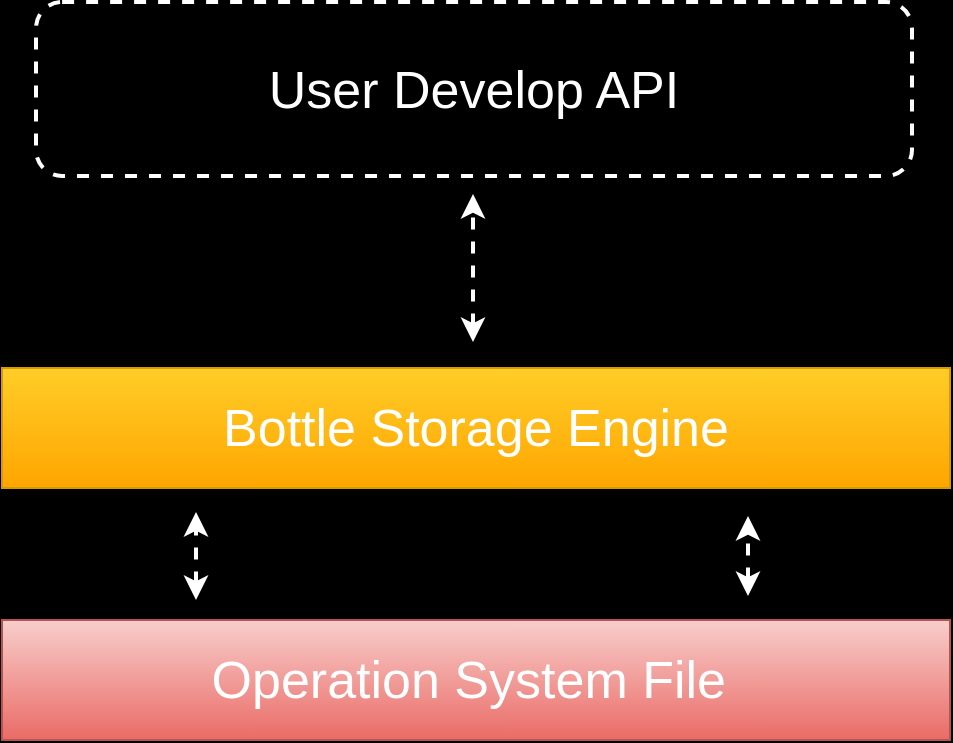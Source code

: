 <mxfile version="16.6.1" type="github">
  <diagram id="8koeKg_7keTGwWJPBMp-" name="第 1 页">
    <mxGraphModel dx="1190" dy="797" grid="0" gridSize="10" guides="1" tooltips="1" connect="1" arrows="1" fold="1" page="1" pageScale="1" pageWidth="1169" pageHeight="1654" background="#000000" math="0" shadow="0">
      <root>
        <mxCell id="0" />
        <mxCell id="1" parent="0" />
        <mxCell id="xl_379gmcrAtbpDHnS2o-5" value="" style="group" parent="1" vertex="1" connectable="0">
          <mxGeometry x="272" y="356" width="474" height="186" as="geometry" />
        </mxCell>
        <mxCell id="xl_379gmcrAtbpDHnS2o-1" value="&lt;font style=&quot;font-size: 26px&quot; color=&quot;#ffffff&quot;&gt;Bottle Storage Engine&lt;/font&gt;" style="rounded=0;whiteSpace=wrap;html=1;fillColor=#ffcd28;gradientColor=#ffa500;strokeColor=#d79b00;" parent="xl_379gmcrAtbpDHnS2o-5" vertex="1">
          <mxGeometry width="474" height="60" as="geometry" />
        </mxCell>
        <mxCell id="xl_379gmcrAtbpDHnS2o-2" value="&lt;font color=&quot;#ffffff&quot;&gt;&lt;span style=&quot;font-size: 26px&quot;&gt;Operation System File&amp;nbsp;&lt;/span&gt;&lt;/font&gt;" style="rounded=0;whiteSpace=wrap;html=1;fillColor=#f8cecc;gradientColor=#ea6b66;strokeColor=#b85450;" parent="xl_379gmcrAtbpDHnS2o-5" vertex="1">
          <mxGeometry y="126" width="474" height="60" as="geometry" />
        </mxCell>
        <mxCell id="xl_379gmcrAtbpDHnS2o-3" value="" style="endArrow=classic;startArrow=classic;html=1;rounded=0;fontSize=26;fontColor=#FFFFFF;strokeColor=#FFFFFF;strokeWidth=2;dashed=1;" parent="xl_379gmcrAtbpDHnS2o-5" edge="1">
          <mxGeometry width="50" height="50" relative="1" as="geometry">
            <mxPoint x="97" y="116" as="sourcePoint" />
            <mxPoint x="97" y="72" as="targetPoint" />
          </mxGeometry>
        </mxCell>
        <mxCell id="xl_379gmcrAtbpDHnS2o-4" value="" style="endArrow=classic;startArrow=classic;html=1;rounded=0;fontSize=26;fontColor=#FFFFFF;strokeColor=#FFFFFF;strokeWidth=2;dashed=1;" parent="xl_379gmcrAtbpDHnS2o-5" edge="1">
          <mxGeometry width="50" height="50" relative="1" as="geometry">
            <mxPoint x="373" y="114" as="sourcePoint" />
            <mxPoint x="373" y="74" as="targetPoint" />
          </mxGeometry>
        </mxCell>
        <mxCell id="aUyY0NDmHM-qacKa48R5-1" style="edgeStyle=orthogonalEdgeStyle;rounded=0;orthogonalLoop=1;jettySize=auto;html=1;" edge="1" parent="1" source="xl_379gmcrAtbpDHnS2o-6">
          <mxGeometry relative="1" as="geometry">
            <mxPoint x="508" y="268" as="targetPoint" />
          </mxGeometry>
        </mxCell>
        <mxCell id="xl_379gmcrAtbpDHnS2o-6" value="User Develop API" style="rounded=1;whiteSpace=wrap;html=1;fontSize=26;fontColor=#FFFFFF;dashed=1;strokeWidth=2;fillColor=#000000;strokeColor=#FFFFFF;" parent="1" vertex="1">
          <mxGeometry x="289" y="173" width="438" height="87" as="geometry" />
        </mxCell>
        <mxCell id="xl_379gmcrAtbpDHnS2o-8" value="" style="endArrow=classic;startArrow=classic;html=1;rounded=0;dashed=1;fontSize=26;fontColor=#FFFFFF;strokeColor=#FFFFFF;strokeWidth=2;" parent="1" edge="1">
          <mxGeometry width="50" height="50" relative="1" as="geometry">
            <mxPoint x="507.5" y="343" as="sourcePoint" />
            <mxPoint x="507.5" y="269" as="targetPoint" />
          </mxGeometry>
        </mxCell>
      </root>
    </mxGraphModel>
  </diagram>
</mxfile>
